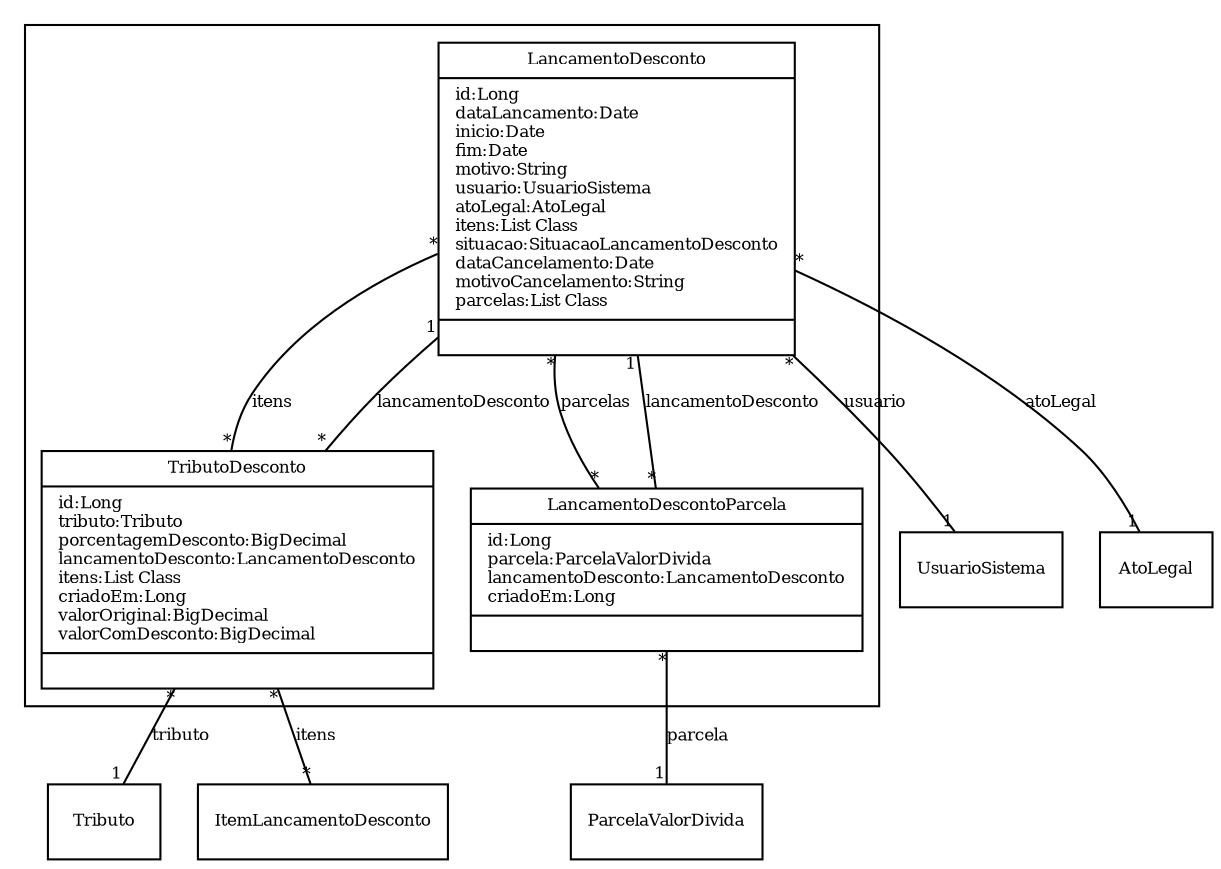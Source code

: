 digraph G{
fontname = "Times-Roman"
fontsize = 8

node [
        fontname = "Times-Roman"
        fontsize = 8
        shape = "record"
]

edge [
        fontname = "Times-Roman"
        fontsize = 8
]

subgraph clusterLANCAMENTO_DE_DESCONTO
{
LancamentoDesconto [label = "{LancamentoDesconto|id:Long\ldataLancamento:Date\linicio:Date\lfim:Date\lmotivo:String\lusuario:UsuarioSistema\latoLegal:AtoLegal\litens:List Class\lsituacao:SituacaoLancamentoDesconto\ldataCancelamento:Date\lmotivoCancelamento:String\lparcelas:List Class\l|\l}"]
TributoDesconto [label = "{TributoDesconto|id:Long\ltributo:Tributo\lporcentagemDesconto:BigDecimal\llancamentoDesconto:LancamentoDesconto\litens:List Class\lcriadoEm:Long\lvalorOriginal:BigDecimal\lvalorComDesconto:BigDecimal\l|\l}"]
LancamentoDescontoParcela [label = "{LancamentoDescontoParcela|id:Long\lparcela:ParcelaValorDivida\llancamentoDesconto:LancamentoDesconto\lcriadoEm:Long\l|\l}"]
}
edge [arrowhead = "none" headlabel = "1" taillabel = "*"] LancamentoDesconto -> UsuarioSistema [label = "usuario"]
edge [arrowhead = "none" headlabel = "1" taillabel = "*"] LancamentoDesconto -> AtoLegal [label = "atoLegal"]
edge [arrowhead = "none" headlabel = "*" taillabel = "*"] LancamentoDesconto -> TributoDesconto [label = "itens"]
edge [arrowhead = "none" headlabel = "*" taillabel = "*"] LancamentoDesconto -> LancamentoDescontoParcela [label = "parcelas"]
edge [arrowhead = "none" headlabel = "1" taillabel = "*"] TributoDesconto -> Tributo [label = "tributo"]
edge [arrowhead = "none" headlabel = "1" taillabel = "*"] TributoDesconto -> LancamentoDesconto [label = "lancamentoDesconto"]
edge [arrowhead = "none" headlabel = "*" taillabel = "*"] TributoDesconto -> ItemLancamentoDesconto [label = "itens"]
edge [arrowhead = "none" headlabel = "1" taillabel = "*"] LancamentoDescontoParcela -> ParcelaValorDivida [label = "parcela"]
edge [arrowhead = "none" headlabel = "1" taillabel = "*"] LancamentoDescontoParcela -> LancamentoDesconto [label = "lancamentoDesconto"]
}
